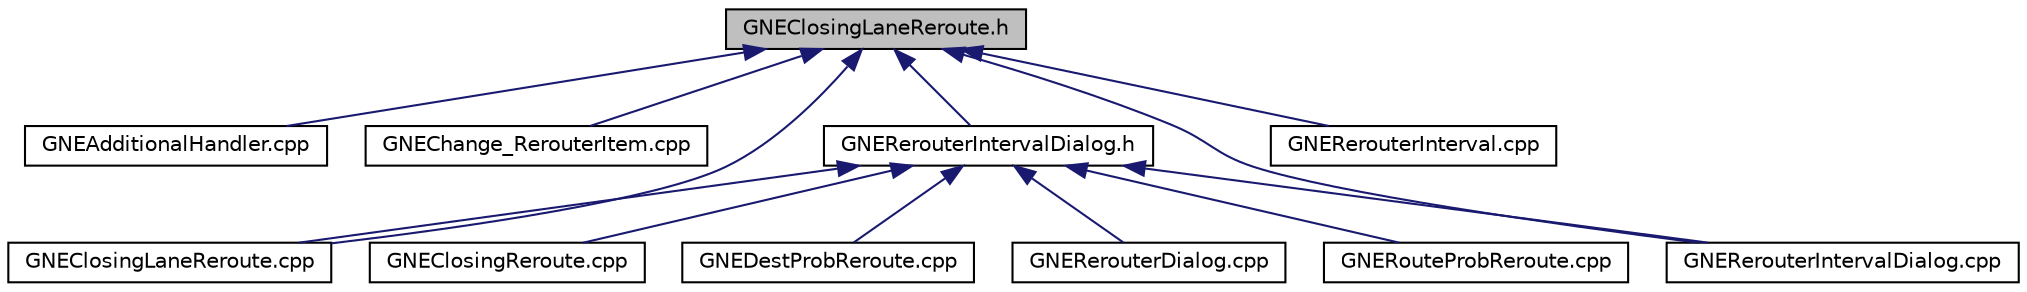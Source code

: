 digraph "GNEClosingLaneReroute.h"
{
  edge [fontname="Helvetica",fontsize="10",labelfontname="Helvetica",labelfontsize="10"];
  node [fontname="Helvetica",fontsize="10",shape=record];
  Node38 [label="GNEClosingLaneReroute.h",height=0.2,width=0.4,color="black", fillcolor="grey75", style="filled", fontcolor="black"];
  Node38 -> Node39 [dir="back",color="midnightblue",fontsize="10",style="solid",fontname="Helvetica"];
  Node39 [label="GNEAdditionalHandler.cpp",height=0.2,width=0.4,color="black", fillcolor="white", style="filled",URL="$d7/dd1/_g_n_e_additional_handler_8cpp.html"];
  Node38 -> Node40 [dir="back",color="midnightblue",fontsize="10",style="solid",fontname="Helvetica"];
  Node40 [label="GNEChange_RerouterItem.cpp",height=0.2,width=0.4,color="black", fillcolor="white", style="filled",URL="$d5/dbc/_g_n_e_change___rerouter_item_8cpp.html"];
  Node38 -> Node41 [dir="back",color="midnightblue",fontsize="10",style="solid",fontname="Helvetica"];
  Node41 [label="GNEClosingLaneReroute.cpp",height=0.2,width=0.4,color="black", fillcolor="white", style="filled",URL="$d6/d27/_g_n_e_closing_lane_reroute_8cpp.html"];
  Node38 -> Node42 [dir="back",color="midnightblue",fontsize="10",style="solid",fontname="Helvetica"];
  Node42 [label="GNERerouterIntervalDialog.h",height=0.2,width=0.4,color="black", fillcolor="white", style="filled",URL="$d7/db8/_g_n_e_rerouter_interval_dialog_8h.html"];
  Node42 -> Node41 [dir="back",color="midnightblue",fontsize="10",style="solid",fontname="Helvetica"];
  Node42 -> Node43 [dir="back",color="midnightblue",fontsize="10",style="solid",fontname="Helvetica"];
  Node43 [label="GNEClosingReroute.cpp",height=0.2,width=0.4,color="black", fillcolor="white", style="filled",URL="$d5/da7/_g_n_e_closing_reroute_8cpp.html"];
  Node42 -> Node44 [dir="back",color="midnightblue",fontsize="10",style="solid",fontname="Helvetica"];
  Node44 [label="GNEDestProbReroute.cpp",height=0.2,width=0.4,color="black", fillcolor="white", style="filled",URL="$d9/d69/_g_n_e_dest_prob_reroute_8cpp.html"];
  Node42 -> Node45 [dir="back",color="midnightblue",fontsize="10",style="solid",fontname="Helvetica"];
  Node45 [label="GNERerouterDialog.cpp",height=0.2,width=0.4,color="black", fillcolor="white", style="filled",URL="$d5/d43/_g_n_e_rerouter_dialog_8cpp.html"];
  Node42 -> Node46 [dir="back",color="midnightblue",fontsize="10",style="solid",fontname="Helvetica"];
  Node46 [label="GNERerouterIntervalDialog.cpp",height=0.2,width=0.4,color="black", fillcolor="white", style="filled",URL="$d0/dcb/_g_n_e_rerouter_interval_dialog_8cpp.html"];
  Node42 -> Node47 [dir="back",color="midnightblue",fontsize="10",style="solid",fontname="Helvetica"];
  Node47 [label="GNERouteProbReroute.cpp",height=0.2,width=0.4,color="black", fillcolor="white", style="filled",URL="$d1/d81/_g_n_e_route_prob_reroute_8cpp.html"];
  Node38 -> Node48 [dir="back",color="midnightblue",fontsize="10",style="solid",fontname="Helvetica"];
  Node48 [label="GNERerouterInterval.cpp",height=0.2,width=0.4,color="black", fillcolor="white", style="filled",URL="$d1/d5b/_g_n_e_rerouter_interval_8cpp.html"];
  Node38 -> Node46 [dir="back",color="midnightblue",fontsize="10",style="solid",fontname="Helvetica"];
}
